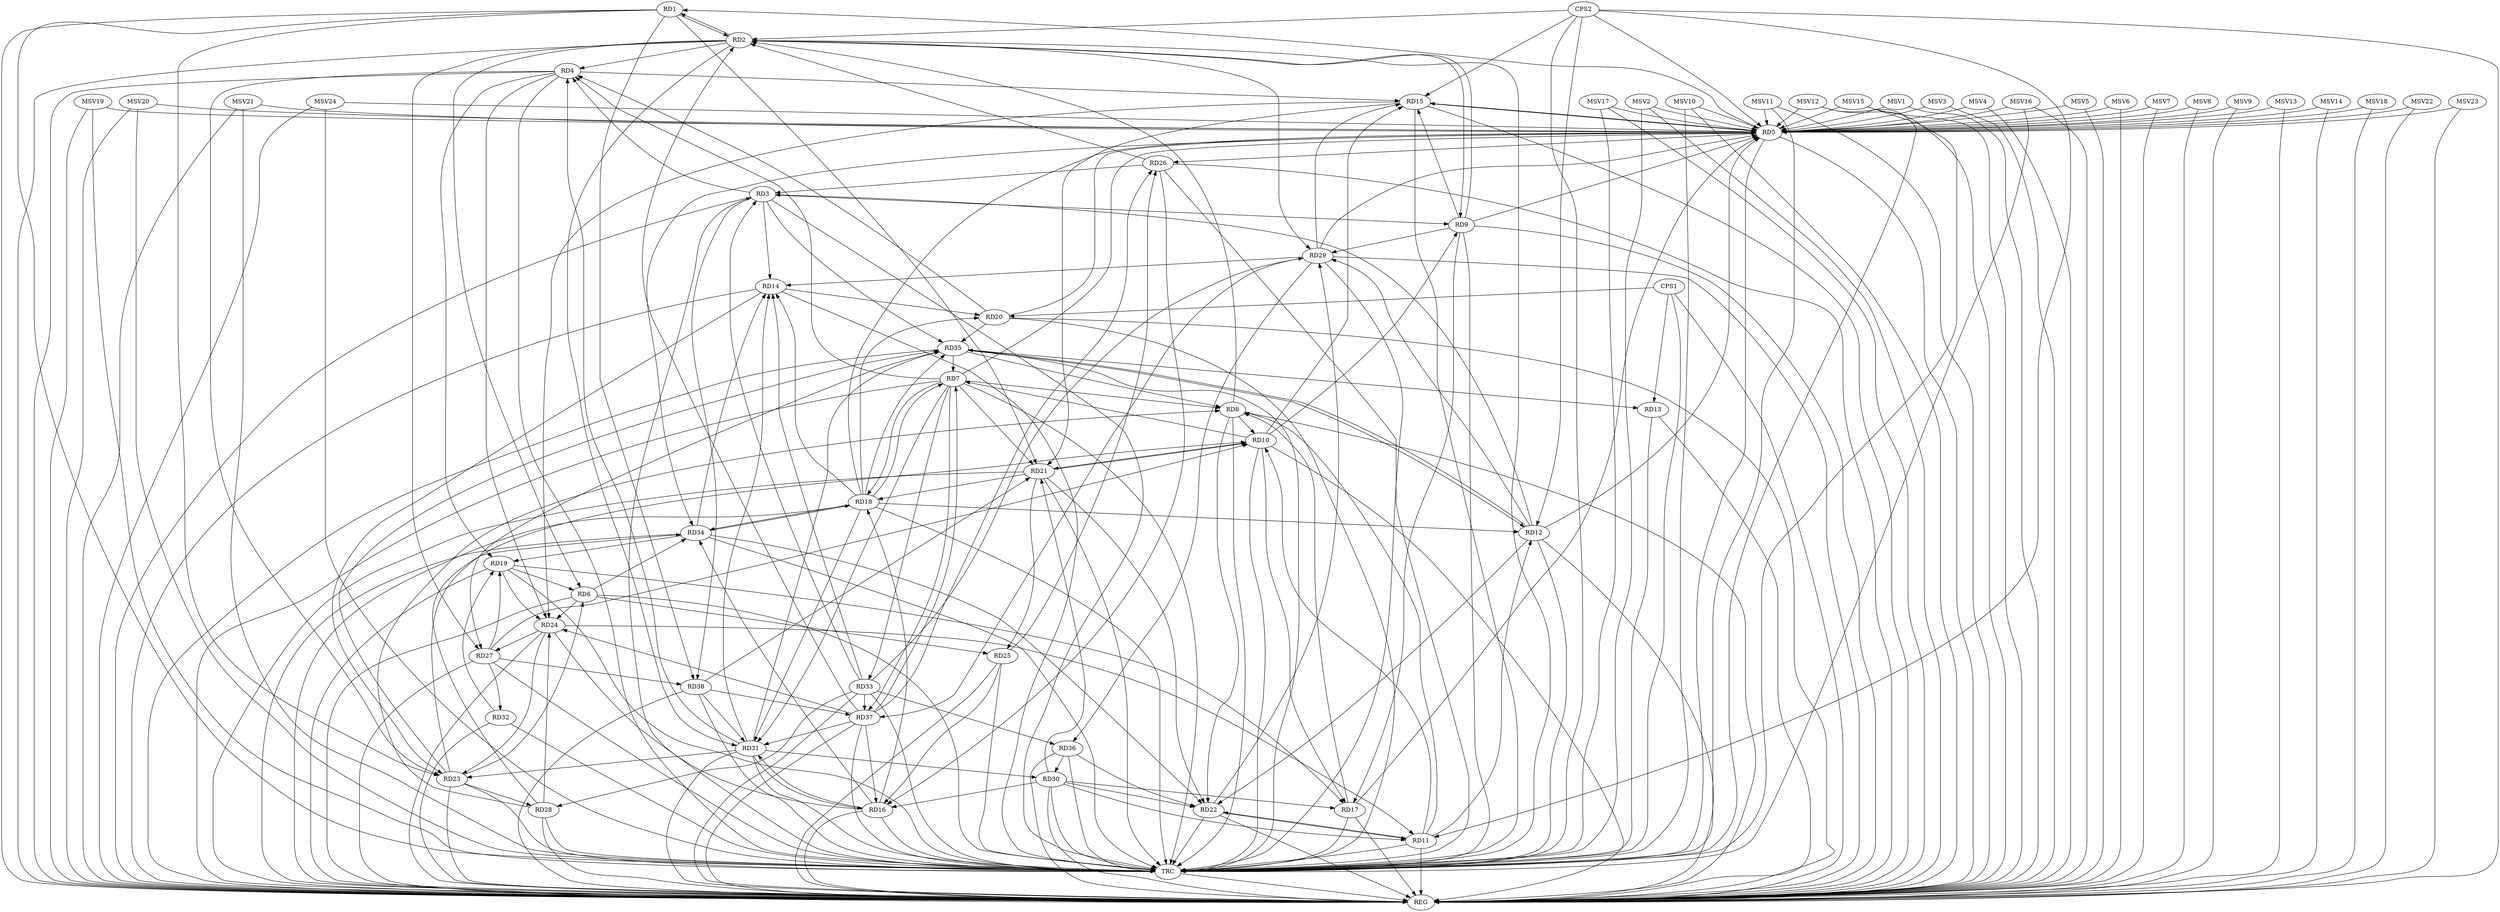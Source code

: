strict digraph G {
  RD1 [ label="RD1" ];
  RD2 [ label="RD2" ];
  RD3 [ label="RD3" ];
  RD4 [ label="RD4" ];
  RD5 [ label="RD5" ];
  RD6 [ label="RD6" ];
  RD7 [ label="RD7" ];
  RD8 [ label="RD8" ];
  RD9 [ label="RD9" ];
  RD10 [ label="RD10" ];
  RD11 [ label="RD11" ];
  RD12 [ label="RD12" ];
  RD13 [ label="RD13" ];
  RD14 [ label="RD14" ];
  RD15 [ label="RD15" ];
  RD16 [ label="RD16" ];
  RD17 [ label="RD17" ];
  RD18 [ label="RD18" ];
  RD19 [ label="RD19" ];
  RD20 [ label="RD20" ];
  RD21 [ label="RD21" ];
  RD22 [ label="RD22" ];
  RD23 [ label="RD23" ];
  RD24 [ label="RD24" ];
  RD25 [ label="RD25" ];
  RD26 [ label="RD26" ];
  RD27 [ label="RD27" ];
  RD28 [ label="RD28" ];
  RD29 [ label="RD29" ];
  RD30 [ label="RD30" ];
  RD31 [ label="RD31" ];
  RD32 [ label="RD32" ];
  RD33 [ label="RD33" ];
  RD34 [ label="RD34" ];
  RD35 [ label="RD35" ];
  RD36 [ label="RD36" ];
  RD37 [ label="RD37" ];
  RD38 [ label="RD38" ];
  CPS1 [ label="CPS1" ];
  CPS2 [ label="CPS2" ];
  REG [ label="REG" ];
  TRC [ label="TRC" ];
  MSV1 [ label="MSV1" ];
  MSV2 [ label="MSV2" ];
  MSV3 [ label="MSV3" ];
  MSV4 [ label="MSV4" ];
  MSV5 [ label="MSV5" ];
  MSV6 [ label="MSV6" ];
  MSV7 [ label="MSV7" ];
  MSV8 [ label="MSV8" ];
  MSV9 [ label="MSV9" ];
  MSV10 [ label="MSV10" ];
  MSV11 [ label="MSV11" ];
  MSV12 [ label="MSV12" ];
  MSV13 [ label="MSV13" ];
  MSV14 [ label="MSV14" ];
  MSV15 [ label="MSV15" ];
  MSV16 [ label="MSV16" ];
  MSV17 [ label="MSV17" ];
  MSV18 [ label="MSV18" ];
  MSV19 [ label="MSV19" ];
  MSV20 [ label="MSV20" ];
  MSV21 [ label="MSV21" ];
  MSV22 [ label="MSV22" ];
  MSV23 [ label="MSV23" ];
  MSV24 [ label="MSV24" ];
  RD1 -> RD2;
  RD2 -> RD1;
  RD5 -> RD1;
  RD1 -> RD21;
  RD1 -> RD23;
  RD1 -> RD38;
  RD2 -> RD4;
  RD2 -> RD6;
  RD8 -> RD2;
  RD2 -> RD9;
  RD9 -> RD2;
  RD26 -> RD2;
  RD2 -> RD27;
  RD2 -> RD29;
  RD2 -> RD31;
  RD37 -> RD2;
  RD3 -> RD4;
  RD3 -> RD9;
  RD12 -> RD3;
  RD3 -> RD14;
  RD16 -> RD3;
  RD26 -> RD3;
  RD33 -> RD3;
  RD3 -> RD35;
  RD3 -> RD38;
  RD7 -> RD4;
  RD4 -> RD15;
  RD4 -> RD19;
  RD20 -> RD4;
  RD4 -> RD23;
  RD4 -> RD24;
  RD31 -> RD4;
  RD7 -> RD5;
  RD9 -> RD5;
  RD12 -> RD5;
  RD5 -> RD15;
  RD15 -> RD5;
  RD17 -> RD5;
  RD18 -> RD5;
  RD20 -> RD5;
  RD5 -> RD26;
  RD29 -> RD5;
  RD5 -> RD34;
  RD19 -> RD6;
  RD23 -> RD6;
  RD6 -> RD24;
  RD6 -> RD25;
  RD6 -> RD34;
  RD7 -> RD8;
  RD10 -> RD7;
  RD7 -> RD18;
  RD18 -> RD7;
  RD7 -> RD21;
  RD7 -> RD31;
  RD7 -> RD33;
  RD35 -> RD7;
  RD7 -> RD37;
  RD37 -> RD7;
  RD8 -> RD10;
  RD11 -> RD8;
  RD17 -> RD8;
  RD8 -> RD22;
  RD28 -> RD8;
  RD35 -> RD8;
  RD10 -> RD9;
  RD9 -> RD15;
  RD9 -> RD17;
  RD9 -> RD29;
  RD11 -> RD10;
  RD10 -> RD15;
  RD10 -> RD17;
  RD10 -> RD21;
  RD21 -> RD10;
  RD27 -> RD10;
  RD28 -> RD10;
  RD11 -> RD12;
  RD11 -> RD22;
  RD22 -> RD11;
  RD24 -> RD11;
  RD30 -> RD11;
  RD18 -> RD12;
  RD12 -> RD22;
  RD12 -> RD29;
  RD12 -> RD35;
  RD35 -> RD12;
  RD35 -> RD13;
  RD18 -> RD14;
  RD14 -> RD20;
  RD14 -> RD23;
  RD29 -> RD14;
  RD31 -> RD14;
  RD33 -> RD14;
  RD34 -> RD14;
  RD15 -> RD21;
  RD15 -> RD24;
  RD29 -> RD15;
  RD16 -> RD18;
  RD25 -> RD16;
  RD26 -> RD16;
  RD30 -> RD16;
  RD16 -> RD31;
  RD31 -> RD16;
  RD16 -> RD34;
  RD37 -> RD16;
  RD19 -> RD17;
  RD30 -> RD17;
  RD18 -> RD20;
  RD21 -> RD18;
  RD18 -> RD31;
  RD18 -> RD34;
  RD34 -> RD18;
  RD18 -> RD35;
  RD19 -> RD24;
  RD27 -> RD19;
  RD32 -> RD19;
  RD34 -> RD19;
  RD20 -> RD35;
  RD21 -> RD22;
  RD21 -> RD25;
  RD30 -> RD21;
  RD38 -> RD21;
  RD22 -> RD29;
  RD30 -> RD22;
  RD34 -> RD22;
  RD36 -> RD22;
  RD24 -> RD23;
  RD23 -> RD28;
  RD31 -> RD23;
  RD23 -> RD34;
  RD23 -> RD35;
  RD24 -> RD27;
  RD28 -> RD24;
  RD37 -> RD24;
  RD25 -> RD26;
  RD37 -> RD26;
  RD27 -> RD32;
  RD35 -> RD27;
  RD27 -> RD38;
  RD33 -> RD28;
  RD33 -> RD29;
  RD29 -> RD36;
  RD29 -> RD37;
  RD31 -> RD30;
  RD36 -> RD30;
  RD31 -> RD35;
  RD37 -> RD31;
  RD38 -> RD31;
  RD33 -> RD36;
  RD33 -> RD37;
  RD38 -> RD37;
  CPS1 -> RD13;
  CPS1 -> RD20;
  CPS2 -> RD15;
  CPS2 -> RD11;
  CPS2 -> RD2;
  CPS2 -> RD5;
  CPS2 -> RD12;
  RD1 -> REG;
  RD2 -> REG;
  RD3 -> REG;
  RD4 -> REG;
  RD5 -> REG;
  RD6 -> REG;
  RD7 -> REG;
  RD8 -> REG;
  RD9 -> REG;
  RD10 -> REG;
  RD11 -> REG;
  RD12 -> REG;
  RD13 -> REG;
  RD14 -> REG;
  RD15 -> REG;
  RD16 -> REG;
  RD17 -> REG;
  RD18 -> REG;
  RD19 -> REG;
  RD20 -> REG;
  RD21 -> REG;
  RD22 -> REG;
  RD23 -> REG;
  RD24 -> REG;
  RD25 -> REG;
  RD26 -> REG;
  RD27 -> REG;
  RD28 -> REG;
  RD29 -> REG;
  RD30 -> REG;
  RD31 -> REG;
  RD32 -> REG;
  RD33 -> REG;
  RD34 -> REG;
  RD35 -> REG;
  RD36 -> REG;
  RD37 -> REG;
  RD38 -> REG;
  CPS1 -> REG;
  CPS2 -> REG;
  RD1 -> TRC;
  RD2 -> TRC;
  RD3 -> TRC;
  RD4 -> TRC;
  RD5 -> TRC;
  RD6 -> TRC;
  RD7 -> TRC;
  RD8 -> TRC;
  RD9 -> TRC;
  RD10 -> TRC;
  RD11 -> TRC;
  RD12 -> TRC;
  RD13 -> TRC;
  RD14 -> TRC;
  RD15 -> TRC;
  RD16 -> TRC;
  RD17 -> TRC;
  RD18 -> TRC;
  RD19 -> TRC;
  RD20 -> TRC;
  RD21 -> TRC;
  RD22 -> TRC;
  RD23 -> TRC;
  RD24 -> TRC;
  RD25 -> TRC;
  RD26 -> TRC;
  RD27 -> TRC;
  RD28 -> TRC;
  RD29 -> TRC;
  RD30 -> TRC;
  RD31 -> TRC;
  RD32 -> TRC;
  RD33 -> TRC;
  RD34 -> TRC;
  RD35 -> TRC;
  RD36 -> TRC;
  RD37 -> TRC;
  RD38 -> TRC;
  CPS1 -> TRC;
  CPS2 -> TRC;
  TRC -> REG;
  MSV1 -> RD5;
  MSV2 -> RD5;
  MSV3 -> RD5;
  MSV1 -> REG;
  MSV2 -> REG;
  MSV2 -> TRC;
  MSV3 -> REG;
  MSV4 -> RD5;
  MSV5 -> RD5;
  MSV6 -> RD5;
  MSV7 -> RD5;
  MSV4 -> REG;
  MSV5 -> REG;
  MSV6 -> REG;
  MSV7 -> REG;
  MSV8 -> RD5;
  MSV9 -> RD5;
  MSV10 -> RD5;
  MSV11 -> RD5;
  MSV8 -> REG;
  MSV9 -> REG;
  MSV10 -> REG;
  MSV10 -> TRC;
  MSV11 -> REG;
  MSV11 -> TRC;
  MSV12 -> RD5;
  MSV12 -> REG;
  MSV12 -> TRC;
  MSV13 -> RD5;
  MSV13 -> REG;
  MSV14 -> RD5;
  MSV15 -> RD5;
  MSV16 -> RD5;
  MSV14 -> REG;
  MSV15 -> REG;
  MSV15 -> TRC;
  MSV16 -> REG;
  MSV16 -> TRC;
  MSV17 -> RD5;
  MSV17 -> REG;
  MSV17 -> TRC;
  MSV18 -> RD5;
  MSV18 -> REG;
  MSV19 -> RD5;
  MSV20 -> RD5;
  MSV21 -> RD5;
  MSV19 -> REG;
  MSV19 -> TRC;
  MSV20 -> REG;
  MSV20 -> TRC;
  MSV21 -> REG;
  MSV21 -> TRC;
  MSV22 -> RD5;
  MSV23 -> RD5;
  MSV22 -> REG;
  MSV23 -> REG;
  MSV24 -> RD5;
  MSV24 -> REG;
  MSV24 -> TRC;
}
